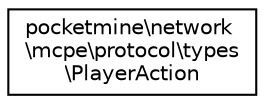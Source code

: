 digraph "Graphical Class Hierarchy"
{
 // INTERACTIVE_SVG=YES
 // LATEX_PDF_SIZE
  edge [fontname="Helvetica",fontsize="10",labelfontname="Helvetica",labelfontsize="10"];
  node [fontname="Helvetica",fontsize="10",shape=record];
  rankdir="LR";
  Node0 [label="pocketmine\\network\l\\mcpe\\protocol\\types\l\\PlayerAction",height=0.2,width=0.4,color="black", fillcolor="white", style="filled",URL="$de/d62/classpocketmine_1_1network_1_1mcpe_1_1protocol_1_1types_1_1_player_action.html",tooltip=" "];
}
